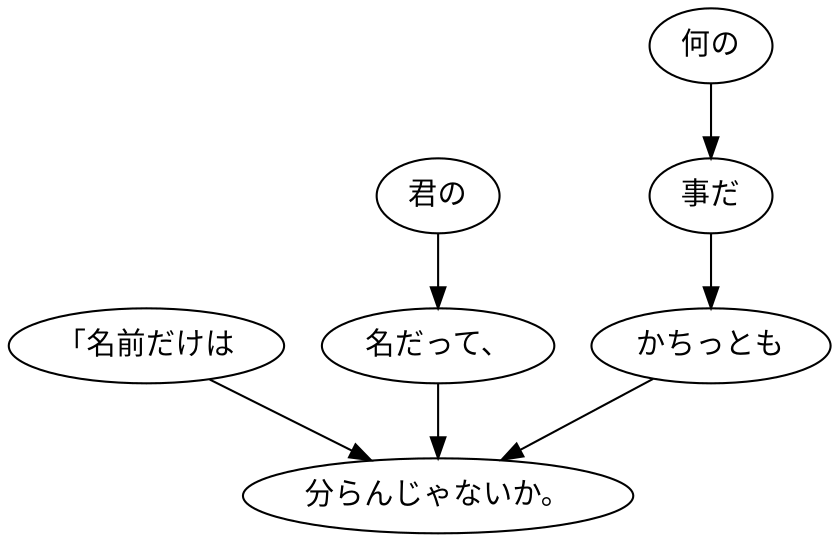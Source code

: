 digraph graph7297 {
	node0 [label="「名前だけは"];
	node1 [label="君の"];
	node2 [label="名だって、"];
	node3 [label="何の"];
	node4 [label="事だ"];
	node5 [label="かちっとも"];
	node6 [label="分らんじゃないか。"];
	node0 -> node6;
	node1 -> node2;
	node2 -> node6;
	node3 -> node4;
	node4 -> node5;
	node5 -> node6;
}
